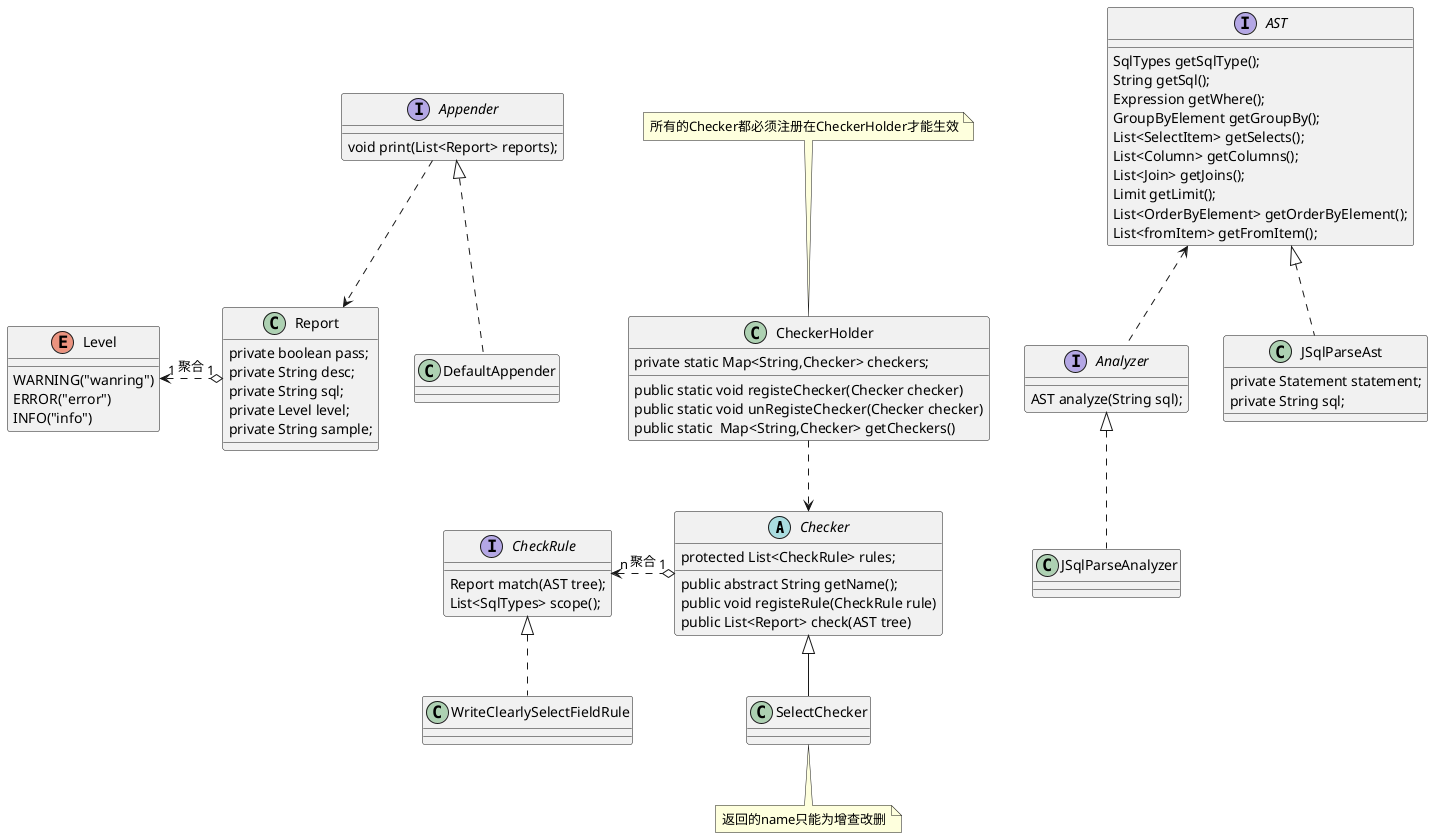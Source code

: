@startuml
'https://plantuml.com/class-diagram


abstract Checker
interface Analyzer
interface AST
interface CheckRule
interface Appender
class DefaultAppender
class Report
class CheckerHolder
enum Level

Level "1" <.o "1" Report : 聚合
AST  <..  Analyzer
CheckRule "n" <.o "1" Checker : 聚合
CheckerHolder  ..>  Checker
Appender ..> Report

'SQL语法分析器
interface Analyzer{
AST analyze(String sql);
}

'抽象语法树，用来获取SQL的各个部分
interface AST{
    SqlTypes getSqlType();
    String getSql();
    Expression getWhere();
    GroupByElement getGroupBy();
    List<SelectItem> getSelects();
    List<Column> getColumns();
    List<Join> getJoins();
    Limit getLimit();
    List<OrderByElement> getOrderByElement();
    List<fromItem> getFromItem();
}

'抽象类，所有规则检查器的基类，check()方法用来遍历规则集并检查
abstract Checker{
     public abstract String getName();
     protected List<CheckRule> rules;
     public void registeRule(CheckRule rule)
     public List<Report> check(AST tree)
}

'具体的检查规则，每个规则器里有多个检查规则，如select类型的SQL语句会有多个检查规则
interface CheckRule {
    Report match(AST tree);
    List<SqlTypes> scope();
}

'检查报告，每条规则检查后都会生成一条报告
class Report {
    private boolean pass;
    private String desc;
    private String sql;
    private Level level;
    private String sample;

}
'检查报告中使用的枚举
enum Level {
    WARNING("wanring")
    ERROR("error")
    INFO("info")
}



'用于输出报告，可以定义不同的实现类，输出不同的样式
interface Appender {
    void print(List<Report> reports);
}

'用来注册Checker，所有的Checker都必须注册在CheckerHolder才能生效
class CheckerHolder {
    ' CocurrentHashMap
    private static Map<String,Checker> checkers;
    public static void registeChecker(Checker checker)
    public static void unRegisteChecker(Checker checker)
    public static  Map<String,Checker> getCheckers()
}
note top of CheckerHolder : 所有的Checker都必须注册在CheckerHolder才能生效

'语法树的实现JSqlParseAst, 模板中重点检查SELECT类型的语句，因此其他类型的实现暂时为null
class JSqlParseAst implements AST {
    private Statement statement;
    private String sql;
}

'解析器的实现JSqlParseAnalyzer
class JSqlParseAnalyzer implements Analyzer {
}

'Checker的实现比较简单，因为大部分逻辑都已包含在基类中，子类只需要提供一个name即可，用来标识Checker的类型。SelectChecker实现如下：
class SelectChecker extends Checker {
}
note bottom of  SelectChecker: 返回的name只能为增查改删
'CheckRule的一个具体实现WriteClearlySelectFieldRule，检查SQL中不能出现SELECT *
class WriteClearlySelectFieldRule implements CheckRule {
}

'Appender的实现类，DefaultAppender，默认往控制台输出报告
class DefaultAppender implements Appender {
}



@enduml